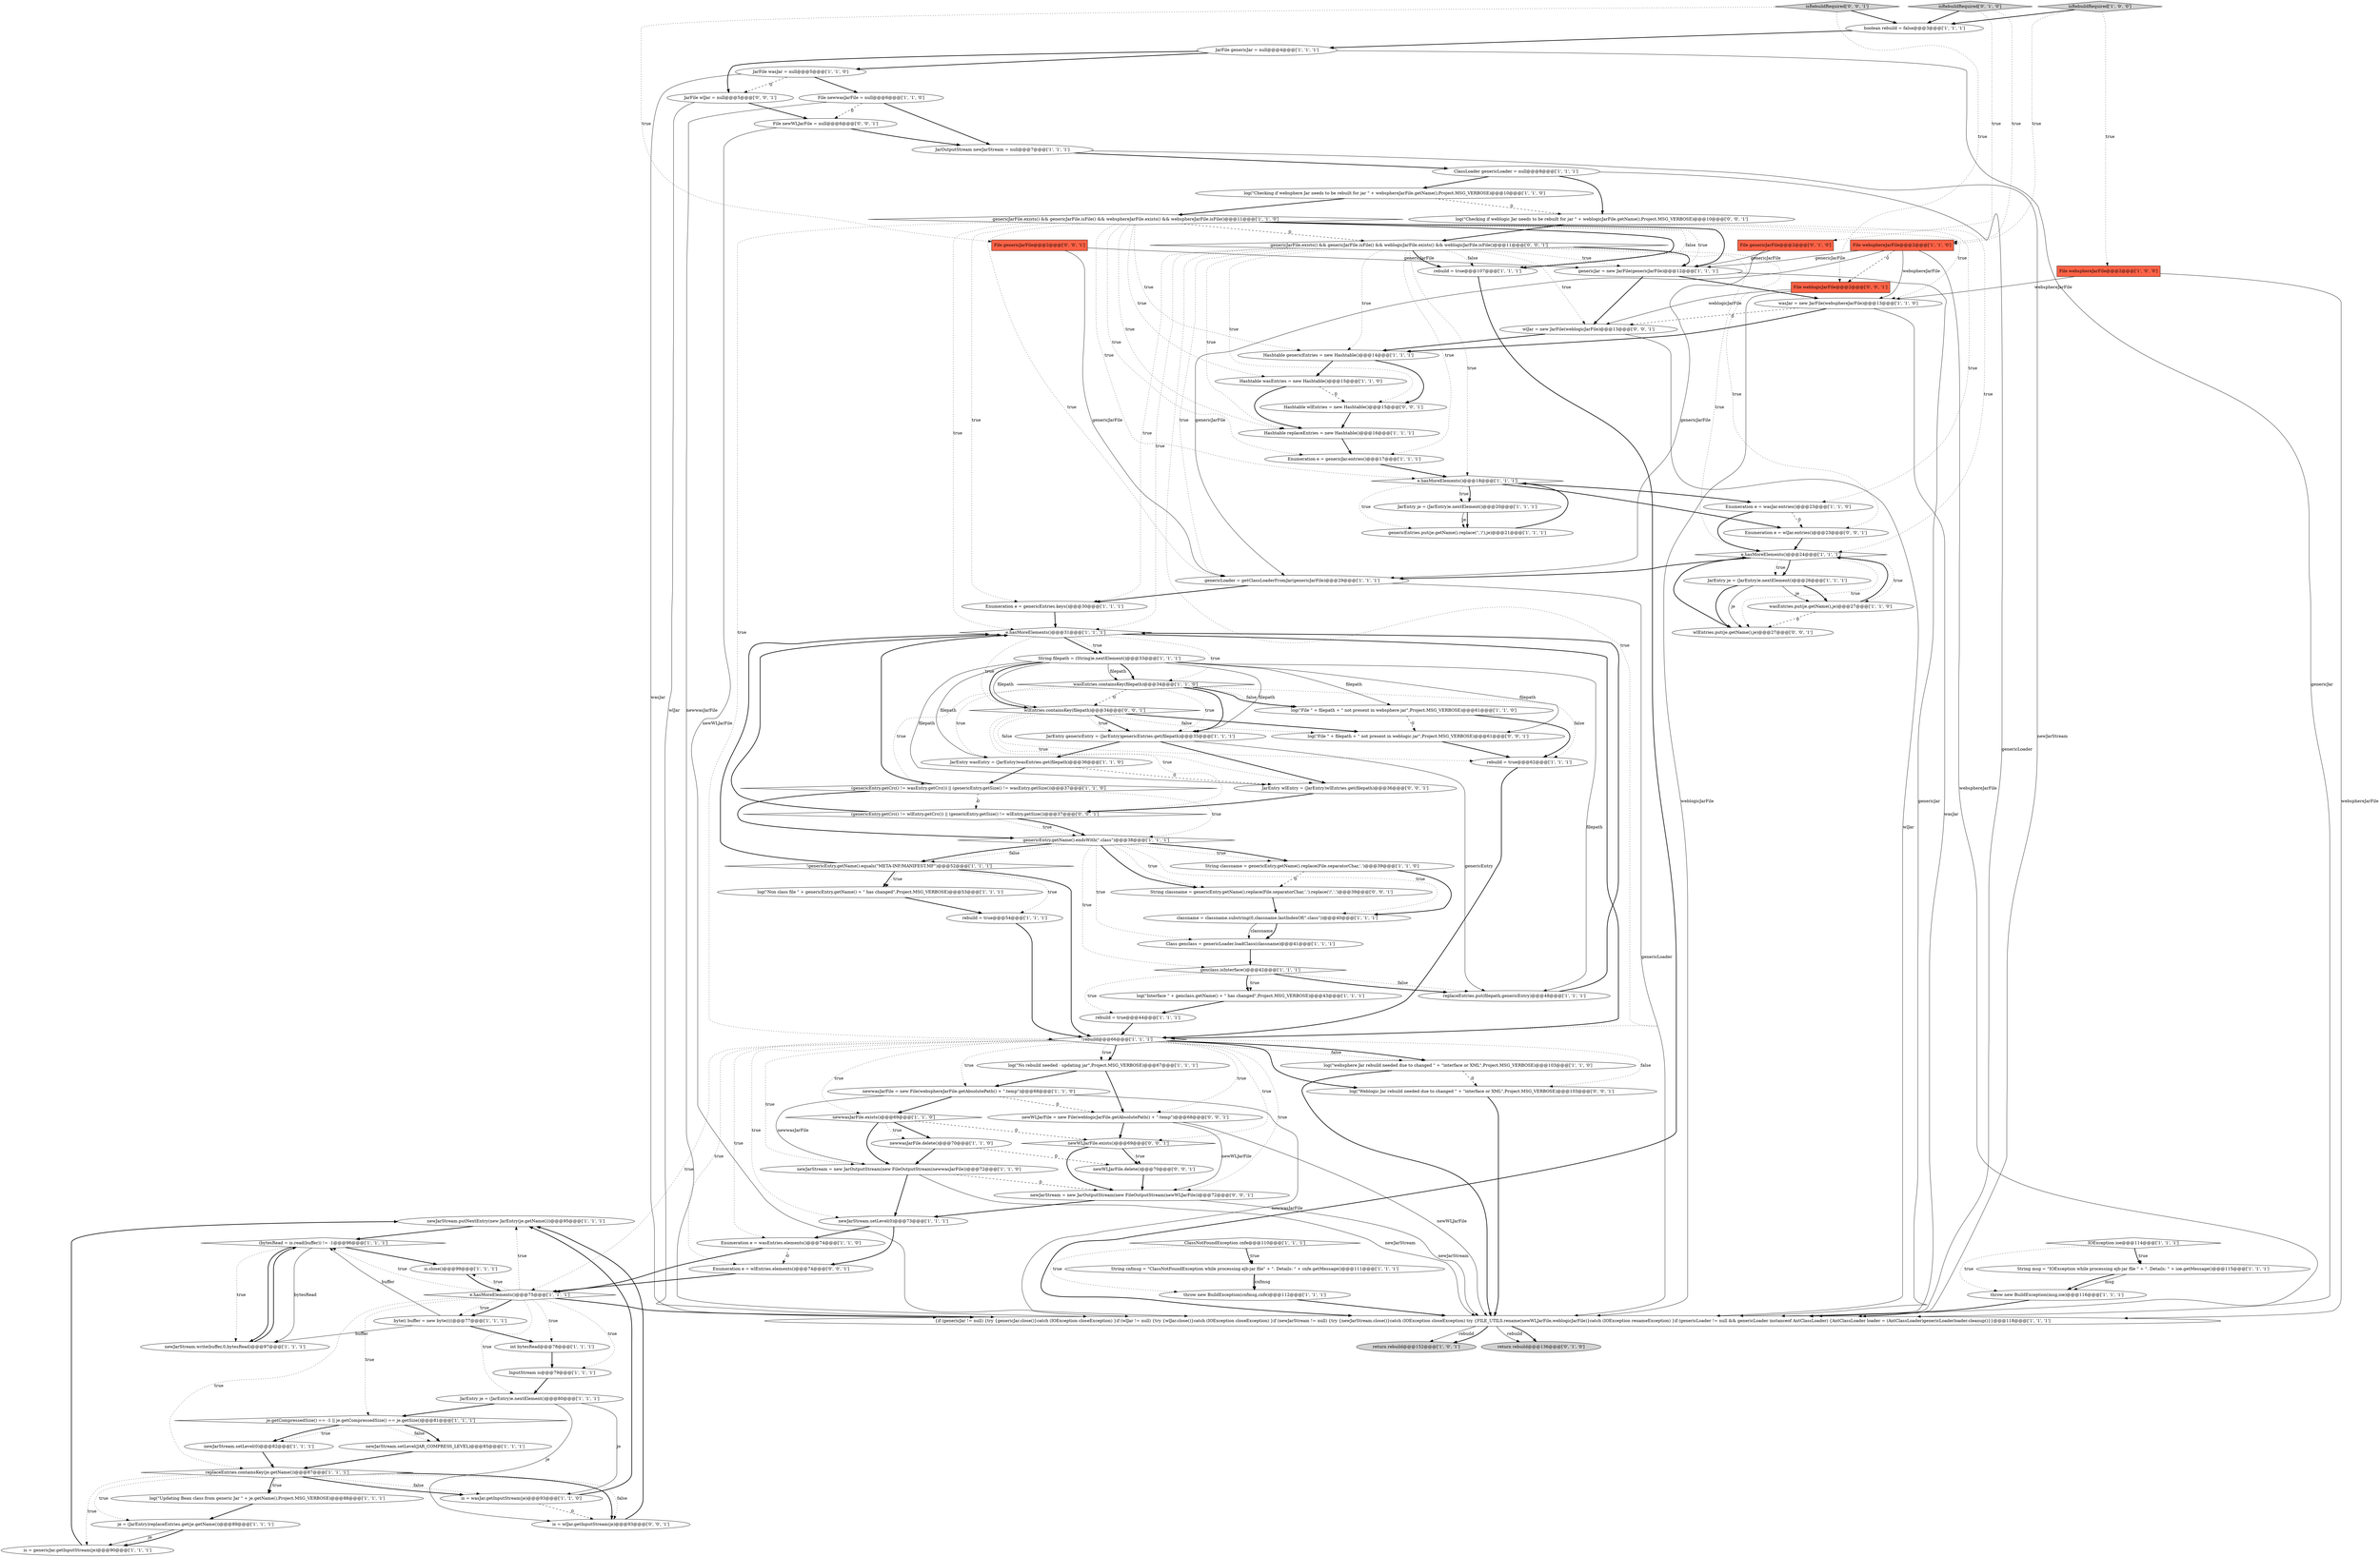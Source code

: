 digraph {
60 [style = filled, label = "newJarStream.putNextEntry(new JarEntry(je.getName()))@@@95@@@['1', '1', '1']", fillcolor = white, shape = ellipse image = "AAA0AAABBB1BBB"];
47 [style = filled, label = "Class genclass = genericLoader.loadClass(classname)@@@41@@@['1', '1', '1']", fillcolor = white, shape = ellipse image = "AAA0AAABBB1BBB"];
39 [style = filled, label = "je.getCompressedSize() == -1 || je.getCompressedSize() == je.getSize()@@@81@@@['1', '1', '1']", fillcolor = white, shape = diamond image = "AAA0AAABBB1BBB"];
72 [style = filled, label = "String msg = \"IOException while processing ejb-jar file \" + \". Details: \" + ioe.getMessage()@@@115@@@['1', '1', '1']", fillcolor = white, shape = ellipse image = "AAA0AAABBB1BBB"];
98 [style = filled, label = "JarEntry wlEntry = (JarEntry)wlEntries.get(filepath)@@@36@@@['0', '0', '1']", fillcolor = white, shape = ellipse image = "AAA0AAABBB3BBB"];
38 [style = filled, label = "e.hasMoreElements()@@@31@@@['1', '1', '1']", fillcolor = white, shape = diamond image = "AAA0AAABBB1BBB"];
73 [style = filled, label = "throw new BuildException(msg,ioe)@@@116@@@['1', '1', '1']", fillcolor = white, shape = ellipse image = "AAA0AAABBB1BBB"];
82 [style = filled, label = "return rebuild@@@136@@@['0', '1', '0']", fillcolor = lightgray, shape = ellipse image = "AAA0AAABBB2BBB"];
27 [style = filled, label = "newwasJarFile = new File(websphereJarFile.getAbsolutePath() + \".temp\")@@@68@@@['1', '1', '0']", fillcolor = white, shape = ellipse image = "AAA0AAABBB1BBB"];
10 [style = filled, label = "log(\"Interface \" + genclass.getName() + \" has changed\",Project.MSG_VERBOSE)@@@43@@@['1', '1', '1']", fillcolor = white, shape = ellipse image = "AAA0AAABBB1BBB"];
17 [style = filled, label = "byte(( buffer = new byte((((@@@77@@@['1', '1', '1']", fillcolor = white, shape = ellipse image = "AAA0AAABBB1BBB"];
104 [style = filled, label = "File weblogicJarFile@@@2@@@['0', '0', '1']", fillcolor = tomato, shape = box image = "AAA0AAABBB3BBB"];
5 [style = filled, label = "log(\"Non class file \" + genericEntry.getName() + \" has changed\",Project.MSG_VERBOSE)@@@53@@@['1', '1', '1']", fillcolor = white, shape = ellipse image = "AAA0AAABBB1BBB"];
23 [style = filled, label = "replaceEntries.containsKey(je.getName())@@@87@@@['1', '1', '1']", fillcolor = white, shape = diamond image = "AAA0AAABBB1BBB"];
91 [style = filled, label = "File newWLJarFile = null@@@6@@@['0', '0', '1']", fillcolor = white, shape = ellipse image = "AAA0AAABBB3BBB"];
8 [style = filled, label = "is = wasJar.getInputStream(je)@@@93@@@['1', '1', '0']", fillcolor = white, shape = ellipse image = "AAA0AAABBB1BBB"];
9 [style = filled, label = "JarEntry je = (JarEntry)e.nextElement()@@@20@@@['1', '1', '1']", fillcolor = white, shape = ellipse image = "AAA0AAABBB1BBB"];
74 [style = filled, label = "ClassLoader genericLoader = null@@@8@@@['1', '1', '1']", fillcolor = white, shape = ellipse image = "AAA0AAABBB1BBB"];
68 [style = filled, label = "is.close()@@@99@@@['1', '1', '1']", fillcolor = white, shape = ellipse image = "AAA0AAABBB1BBB"];
80 [style = filled, label = "File genericJarFile@@@2@@@['0', '1', '0']", fillcolor = tomato, shape = box image = "AAA0AAABBB2BBB"];
97 [style = filled, label = "wlJar = new JarFile(weblogicJarFile)@@@13@@@['0', '0', '1']", fillcolor = white, shape = ellipse image = "AAA0AAABBB3BBB"];
34 [style = filled, label = "Hashtable wasEntries = new Hashtable()@@@15@@@['1', '1', '0']", fillcolor = white, shape = ellipse image = "AAA0AAABBB1BBB"];
28 [style = filled, label = "return rebuild@@@152@@@['1', '0', '1']", fillcolor = lightgray, shape = ellipse image = "AAA0AAABBB1BBB"];
29 [style = filled, label = "JarEntry wasEntry = (JarEntry)wasEntries.get(filepath)@@@36@@@['1', '1', '0']", fillcolor = white, shape = ellipse image = "AAA0AAABBB1BBB"];
11 [style = filled, label = "rebuild = true@@@54@@@['1', '1', '1']", fillcolor = white, shape = ellipse image = "AAA0AAABBB1BBB"];
13 [style = filled, label = "File websphereJarFile@@@2@@@['1', '0', '0']", fillcolor = tomato, shape = box image = "AAA0AAABBB1BBB"];
25 [style = filled, label = "wasEntries.containsKey(filepath)@@@34@@@['1', '1', '0']", fillcolor = white, shape = diamond image = "AAA0AAABBB1BBB"];
85 [style = filled, label = "is = wlJar.getInputStream(je)@@@93@@@['0', '0', '1']", fillcolor = white, shape = ellipse image = "AAA0AAABBB3BBB"];
77 [style = filled, label = "isRebuildRequired['1', '0', '0']", fillcolor = lightgray, shape = diamond image = "AAA0AAABBB1BBB"];
7 [style = filled, label = "newwasJarFile.delete()@@@70@@@['1', '1', '0']", fillcolor = white, shape = ellipse image = "AAA0AAABBB1BBB"];
84 [style = filled, label = "log(\"Checking if weblogic Jar needs to be rebuilt for jar \" + weblogicJarFile.getName(),Project.MSG_VERBOSE)@@@10@@@['0', '0', '1']", fillcolor = white, shape = ellipse image = "AAA0AAABBB3BBB"];
36 [style = filled, label = "File websphereJarFile@@@2@@@['1', '1', '0']", fillcolor = tomato, shape = box image = "AAA0AAABBB1BBB"];
51 [style = filled, label = "!rebuild@@@66@@@['1', '1', '1']", fillcolor = white, shape = diamond image = "AAA0AAABBB1BBB"];
53 [style = filled, label = "IOException ioe@@@114@@@['1', '1', '1']", fillcolor = white, shape = diamond image = "AAA0AAABBB1BBB"];
61 [style = filled, label = "rebuild = true@@@107@@@['1', '1', '1']", fillcolor = white, shape = ellipse image = "AAA0AAABBB1BBB"];
33 [style = filled, label = "int bytesRead@@@78@@@['1', '1', '1']", fillcolor = white, shape = ellipse image = "AAA0AAABBB1BBB"];
40 [style = filled, label = "log(\"Updating Bean class from generic Jar \" + je.getName(),Project.MSG_VERBOSE)@@@88@@@['1', '1', '1']", fillcolor = white, shape = ellipse image = "AAA0AAABBB1BBB"];
95 [style = filled, label = "isRebuildRequired['0', '0', '1']", fillcolor = lightgray, shape = diamond image = "AAA0AAABBB3BBB"];
15 [style = filled, label = "je = (JarEntry)replaceEntries.get(je.getName())@@@89@@@['1', '1', '1']", fillcolor = white, shape = ellipse image = "AAA0AAABBB1BBB"];
35 [style = filled, label = "newJarStream = new JarOutputStream(new FileOutputStream(newwasJarFile))@@@72@@@['1', '1', '0']", fillcolor = white, shape = ellipse image = "AAA0AAABBB1BBB"];
46 [style = filled, label = "newJarStream.setLevel(0)@@@82@@@['1', '1', '1']", fillcolor = white, shape = ellipse image = "AAA0AAABBB1BBB"];
6 [style = filled, label = "newwasJarFile.exists()@@@69@@@['1', '1', '0']", fillcolor = white, shape = diamond image = "AAA0AAABBB1BBB"];
52 [style = filled, label = "File newwasJarFile = null@@@6@@@['1', '1', '0']", fillcolor = white, shape = ellipse image = "AAA0AAABBB1BBB"];
48 [style = filled, label = "replaceEntries.put(filepath,genericEntry)@@@48@@@['1', '1', '1']", fillcolor = white, shape = ellipse image = "AAA0AAABBB1BBB"];
50 [style = filled, label = "genericLoader = getClassLoaderFromJar(genericJarFile)@@@29@@@['1', '1', '1']", fillcolor = white, shape = ellipse image = "AAA0AAABBB1BBB"];
56 [style = filled, label = "newJarStream.setLevel(JAR_COMPRESS_LEVEL)@@@85@@@['1', '1', '1']", fillcolor = white, shape = ellipse image = "AAA0AAABBB1BBB"];
81 [style = filled, label = "isRebuildRequired['0', '1', '0']", fillcolor = lightgray, shape = diamond image = "AAA0AAABBB2BBB"];
2 [style = filled, label = "JarEntry je = (JarEntry)e.nextElement()@@@80@@@['1', '1', '1']", fillcolor = white, shape = ellipse image = "AAA0AAABBB1BBB"];
42 [style = filled, label = "genericJar = new JarFile(genericJarFile)@@@12@@@['1', '1', '1']", fillcolor = white, shape = ellipse image = "AAA0AAABBB1BBB"];
101 [style = filled, label = "log(\"File \" + filepath + \" not present in weblogic jar\",Project.MSG_VERBOSE)@@@61@@@['0', '0', '1']", fillcolor = white, shape = ellipse image = "AAA0AAABBB3BBB"];
103 [style = filled, label = "newWLJarFile = new File(weblogicJarFile.getAbsolutePath() + \".temp\")@@@68@@@['0', '0', '1']", fillcolor = white, shape = ellipse image = "AAA0AAABBB3BBB"];
62 [style = filled, label = "ClassNotFoundException cnfe@@@110@@@['1', '1', '1']", fillcolor = white, shape = diamond image = "AAA0AAABBB1BBB"];
90 [style = filled, label = "String classname = genericEntry.getName().replace(File.separatorChar,'.').replace('/','.')@@@39@@@['0', '0', '1']", fillcolor = white, shape = ellipse image = "AAA0AAABBB3BBB"];
3 [style = filled, label = "Enumeration e = genericJar.entries()@@@17@@@['1', '1', '1']", fillcolor = white, shape = ellipse image = "AAA0AAABBB1BBB"];
70 [style = filled, label = "newJarStream.setLevel(0)@@@73@@@['1', '1', '1']", fillcolor = white, shape = ellipse image = "AAA0AAABBB1BBB"];
43 [style = filled, label = "Hashtable replaceEntries = new Hashtable()@@@16@@@['1', '1', '1']", fillcolor = white, shape = ellipse image = "AAA0AAABBB1BBB"];
78 [style = filled, label = "genericEntries.put(je.getName().replace('\','/'),je)@@@21@@@['1', '1', '1']", fillcolor = white, shape = ellipse image = "AAA0AAABBB1BBB"];
37 [style = filled, label = "genclass.isInterface()@@@42@@@['1', '1', '1']", fillcolor = white, shape = diamond image = "AAA0AAABBB1BBB"];
30 [style = filled, label = "newJarStream.write(buffer,0,bytesRead)@@@97@@@['1', '1', '1']", fillcolor = white, shape = ellipse image = "AAA0AAABBB1BBB"];
71 [style = filled, label = "String cnfmsg = \"ClassNotFoundException while processing ejb-jar file\" + \". Details: \" + cnfe.getMessage()@@@111@@@['1', '1', '1']", fillcolor = white, shape = ellipse image = "AAA0AAABBB1BBB"];
67 [style = filled, label = "JarFile genericJar = null@@@4@@@['1', '1', '1']", fillcolor = white, shape = ellipse image = "AAA0AAABBB1BBB"];
88 [style = filled, label = "Enumeration e = wlJar.entries()@@@23@@@['0', '0', '1']", fillcolor = white, shape = ellipse image = "AAA0AAABBB3BBB"];
49 [style = filled, label = "is = genericJar.getInputStream(je)@@@90@@@['1', '1', '1']", fillcolor = white, shape = ellipse image = "AAA0AAABBB1BBB"];
59 [style = filled, label = "Enumeration e = wasEntries.elements()@@@74@@@['1', '1', '0']", fillcolor = white, shape = ellipse image = "AAA0AAABBB1BBB"];
31 [style = filled, label = "log(\"websphere Jar rebuild needed due to changed \" + \"interface or XML\",Project.MSG_VERBOSE)@@@103@@@['1', '1', '0']", fillcolor = white, shape = ellipse image = "AAA0AAABBB1BBB"];
58 [style = filled, label = "JarEntry genericEntry = (JarEntry)genericEntries.get(filepath)@@@35@@@['1', '1', '1']", fillcolor = white, shape = ellipse image = "AAA0AAABBB1BBB"];
75 [style = filled, label = "log(\"No rebuild needed - updating jar\",Project.MSG_VERBOSE)@@@67@@@['1', '1', '1']", fillcolor = white, shape = ellipse image = "AAA0AAABBB1BBB"];
66 [style = filled, label = "JarOutputStream newJarStream = null@@@7@@@['1', '1', '1']", fillcolor = white, shape = ellipse image = "AAA0AAABBB1BBB"];
63 [style = filled, label = "JarFile wasJar = null@@@5@@@['1', '1', '0']", fillcolor = white, shape = ellipse image = "AAA0AAABBB1BBB"];
87 [style = filled, label = "newWLJarFile.delete()@@@70@@@['0', '0', '1']", fillcolor = white, shape = ellipse image = "AAA0AAABBB3BBB"];
105 [style = filled, label = "newJarStream = new JarOutputStream(new FileOutputStream(newWLJarFile))@@@72@@@['0', '0', '1']", fillcolor = white, shape = ellipse image = "AAA0AAABBB3BBB"];
92 [style = filled, label = "JarFile wlJar = null@@@5@@@['0', '0', '1']", fillcolor = white, shape = ellipse image = "AAA0AAABBB3BBB"];
20 [style = filled, label = "throw new BuildException(cnfmsg,cnfe)@@@112@@@['1', '1', '1']", fillcolor = white, shape = ellipse image = "AAA0AAABBB1BBB"];
64 [style = filled, label = "genericEntry.getName().endsWith(\".class\")@@@38@@@['1', '1', '1']", fillcolor = white, shape = diamond image = "AAA0AAABBB1BBB"];
32 [style = filled, label = "e.hasMoreElements()@@@75@@@['1', '1', '1']", fillcolor = white, shape = diamond image = "AAA0AAABBB1BBB"];
94 [style = filled, label = "File genericJarFile@@@2@@@['0', '0', '1']", fillcolor = tomato, shape = box image = "AAA0AAABBB3BBB"];
19 [style = filled, label = "(bytesRead = is.read(buffer)) != -1@@@96@@@['1', '1', '1']", fillcolor = white, shape = diamond image = "AAA0AAABBB1BBB"];
12 [style = filled, label = "boolean rebuild = false@@@3@@@['1', '1', '1']", fillcolor = white, shape = ellipse image = "AAA0AAABBB1BBB"];
4 [style = filled, label = "String classname = genericEntry.getName().replace(File.separatorChar,'.')@@@39@@@['1', '1', '0']", fillcolor = white, shape = ellipse image = "AAA0AAABBB1BBB"];
86 [style = filled, label = "Hashtable wlEntries = new Hashtable()@@@15@@@['0', '0', '1']", fillcolor = white, shape = ellipse image = "AAA0AAABBB3BBB"];
14 [style = filled, label = "String filepath = (String)e.nextElement()@@@33@@@['1', '1', '1']", fillcolor = white, shape = ellipse image = "AAA0AAABBB1BBB"];
99 [style = filled, label = "log(\"Weblogic Jar rebuild needed due to changed \" + \"interface or XML\",Project.MSG_VERBOSE)@@@103@@@['0', '0', '1']", fillcolor = white, shape = ellipse image = "AAA0AAABBB3BBB"];
21 [style = filled, label = "classname = classname.substring(0,classname.lastIndexOf(\".class\"))@@@40@@@['1', '1', '1']", fillcolor = white, shape = ellipse image = "AAA0AAABBB1BBB"];
76 [style = filled, label = "wasEntries.put(je.getName(),je)@@@27@@@['1', '1', '0']", fillcolor = white, shape = ellipse image = "AAA0AAABBB1BBB"];
1 [style = filled, label = "log(\"Checking if websphere Jar needs to be rebuilt for jar \" + websphereJarFile.getName(),Project.MSG_VERBOSE)@@@10@@@['1', '1', '0']", fillcolor = white, shape = ellipse image = "AAA0AAABBB1BBB"];
41 [style = filled, label = "log(\"File \" + filepath + \" not present in websphere jar\",Project.MSG_VERBOSE)@@@61@@@['1', '1', '0']", fillcolor = white, shape = ellipse image = "AAA0AAABBB1BBB"];
55 [style = filled, label = "(genericEntry.getCrc() != wasEntry.getCrc()) || (genericEntry.getSize() != wasEntry.getSize())@@@37@@@['1', '1', '0']", fillcolor = white, shape = diamond image = "AAA0AAABBB1BBB"];
18 [style = filled, label = "Hashtable genericEntries = new Hashtable()@@@14@@@['1', '1', '1']", fillcolor = white, shape = ellipse image = "AAA0AAABBB1BBB"];
96 [style = filled, label = "newWLJarFile.exists()@@@69@@@['0', '0', '1']", fillcolor = white, shape = diamond image = "AAA0AAABBB3BBB"];
45 [style = filled, label = "rebuild = true@@@62@@@['1', '1', '1']", fillcolor = white, shape = ellipse image = "AAA0AAABBB1BBB"];
100 [style = filled, label = "genericJarFile.exists() && genericJarFile.isFile() && weblogicJarFile.exists() && weblogicJarFile.isFile()@@@11@@@['0', '0', '1']", fillcolor = white, shape = diamond image = "AAA0AAABBB3BBB"];
24 [style = filled, label = "e.hasMoreElements()@@@18@@@['1', '1', '1']", fillcolor = white, shape = diamond image = "AAA0AAABBB1BBB"];
16 [style = filled, label = "e.hasMoreElements()@@@24@@@['1', '1', '1']", fillcolor = white, shape = diamond image = "AAA0AAABBB1BBB"];
83 [style = filled, label = "wlEntries.containsKey(filepath)@@@34@@@['0', '0', '1']", fillcolor = white, shape = diamond image = "AAA0AAABBB3BBB"];
79 [style = filled, label = "rebuild = true@@@44@@@['1', '1', '1']", fillcolor = white, shape = ellipse image = "AAA0AAABBB1BBB"];
26 [style = filled, label = "!genericEntry.getName().equals(\"META-INF/MANIFEST.MF\")@@@52@@@['1', '1', '1']", fillcolor = white, shape = diamond image = "AAA0AAABBB1BBB"];
93 [style = filled, label = "Enumeration e = wlEntries.elements()@@@74@@@['0', '0', '1']", fillcolor = white, shape = ellipse image = "AAA0AAABBB3BBB"];
22 [style = filled, label = "Enumeration e = genericEntries.keys()@@@30@@@['1', '1', '1']", fillcolor = white, shape = ellipse image = "AAA0AAABBB1BBB"];
89 [style = filled, label = "wlEntries.put(je.getName(),je)@@@27@@@['0', '0', '1']", fillcolor = white, shape = ellipse image = "AAA0AAABBB3BBB"];
57 [style = filled, label = "{if (genericJar != null) {try {genericJar.close()}catch (IOException closeException) }if (wlJar != null) {try {wlJar.close()}catch (IOException closeException) }if (newJarStream != null) {try {newJarStream.close()}catch (IOException closeException) try {FILE_UTILS.rename(newWLJarFile,weblogicJarFile)}catch (IOException renameException) }if (genericLoader != null && genericLoader instanceof AntClassLoader) {AntClassLoader loader = (AntClassLoader)genericLoaderloader.cleanup()}}@@@118@@@['1', '1', '1']", fillcolor = white, shape = ellipse image = "AAA0AAABBB1BBB"];
65 [style = filled, label = "InputStream is@@@79@@@['1', '1', '1']", fillcolor = white, shape = ellipse image = "AAA0AAABBB1BBB"];
0 [style = filled, label = "genericJarFile.exists() && genericJarFile.isFile() && websphereJarFile.exists() && websphereJarFile.isFile()@@@11@@@['1', '1', '0']", fillcolor = white, shape = diamond image = "AAA0AAABBB1BBB"];
69 [style = filled, label = "JarEntry je = (JarEntry)e.nextElement()@@@26@@@['1', '1', '1']", fillcolor = white, shape = ellipse image = "AAA0AAABBB1BBB"];
44 [style = filled, label = "Enumeration e = wasJar.entries()@@@23@@@['1', '1', '0']", fillcolor = white, shape = ellipse image = "AAA0AAABBB1BBB"];
54 [style = filled, label = "wasJar = new JarFile(websphereJarFile)@@@13@@@['1', '1', '0']", fillcolor = white, shape = ellipse image = "AAA0AAABBB1BBB"];
102 [style = filled, label = "(genericEntry.getCrc() != wlEntry.getCrc()) || (genericEntry.getSize() != wlEntry.getSize())@@@37@@@['0', '0', '1']", fillcolor = white, shape = diamond image = "AAA0AAABBB3BBB"];
94->42 [style = solid, label="genericJarFile"];
58->98 [style = bold, label=""];
17->19 [style = solid, label="buffer"];
64->26 [style = dotted, label="false"];
14->25 [style = bold, label=""];
20->57 [style = bold, label=""];
6->35 [style = bold, label=""];
69->76 [style = bold, label=""];
86->43 [style = bold, label=""];
38->14 [style = dotted, label="true"];
50->22 [style = bold, label=""];
51->103 [style = dotted, label="true"];
19->30 [style = solid, label="bytesRead"];
14->101 [style = solid, label="filepath"];
36->50 [style = solid, label="genericJarFile"];
74->57 [style = solid, label="genericLoader"];
3->24 [style = bold, label=""];
76->16 [style = bold, label=""];
0->54 [style = dotted, label="true"];
38->51 [style = bold, label=""];
80->50 [style = solid, label="genericJarFile"];
69->89 [style = bold, label=""];
100->86 [style = dotted, label="true"];
100->22 [style = dotted, label="true"];
64->90 [style = dotted, label="true"];
51->96 [style = dotted, label="true"];
92->57 [style = solid, label="wlJar"];
7->35 [style = bold, label=""];
40->15 [style = bold, label=""];
71->20 [style = bold, label=""];
61->57 [style = bold, label=""];
77->12 [style = bold, label=""];
47->37 [style = bold, label=""];
1->84 [style = dashed, label="0"];
25->83 [style = dashed, label="0"];
25->29 [style = dotted, label="true"];
64->4 [style = dotted, label="true"];
62->71 [style = dotted, label="true"];
58->48 [style = solid, label="genericEntry"];
16->69 [style = bold, label=""];
26->51 [style = bold, label=""];
96->87 [style = bold, label=""];
14->41 [style = solid, label="filepath"];
70->93 [style = bold, label=""];
100->24 [style = dotted, label="true"];
43->3 [style = bold, label=""];
51->31 [style = dotted, label="false"];
79->51 [style = bold, label=""];
66->57 [style = solid, label="newJarStream"];
103->105 [style = solid, label="newWLJarFile"];
14->83 [style = solid, label="filepath"];
83->101 [style = dotted, label="false"];
9->78 [style = bold, label=""];
37->48 [style = bold, label=""];
72->73 [style = bold, label=""];
21->47 [style = solid, label="classname"];
25->58 [style = bold, label=""];
0->34 [style = dotted, label="true"];
0->24 [style = dotted, label="true"];
25->45 [style = dotted, label="false"];
64->21 [style = dotted, label="true"];
39->46 [style = dotted, label="true"];
51->93 [style = dotted, label="true"];
96->87 [style = dotted, label="true"];
10->79 [style = bold, label=""];
36->54 [style = solid, label="websphereJarFile"];
97->18 [style = bold, label=""];
41->45 [style = bold, label=""];
32->17 [style = dotted, label="true"];
23->15 [style = dotted, label="true"];
62->20 [style = dotted, label="true"];
0->3 [style = dotted, label="true"];
6->96 [style = dashed, label="0"];
55->64 [style = bold, label=""];
29->98 [style = dashed, label="0"];
83->58 [style = bold, label=""];
17->30 [style = solid, label="buffer"];
13->57 [style = solid, label="websphereJarFile"];
15->49 [style = solid, label="je"];
0->38 [style = dotted, label="true"];
36->57 [style = solid, label="websphereJarFile"];
35->105 [style = dashed, label="0"];
103->57 [style = solid, label="newWLJarFile"];
95->104 [style = dotted, label="true"];
100->38 [style = dotted, label="true"];
11->51 [style = bold, label=""];
0->44 [style = dotted, label="true"];
51->70 [style = dotted, label="true"];
42->57 [style = solid, label="genericJar"];
27->103 [style = dashed, label="0"];
78->24 [style = bold, label=""];
68->32 [style = bold, label=""];
0->43 [style = dotted, label="true"];
32->60 [style = dotted, label="true"];
27->35 [style = solid, label="newwasJarFile"];
59->32 [style = bold, label=""];
0->42 [style = bold, label=""];
32->2 [style = dotted, label="true"];
24->44 [style = bold, label=""];
23->85 [style = bold, label=""];
83->98 [style = dotted, label="true"];
4->21 [style = bold, label=""];
18->86 [style = bold, label=""];
88->16 [style = bold, label=""];
0->42 [style = dotted, label="true"];
55->38 [style = bold, label=""];
1->0 [style = bold, label=""];
59->93 [style = dashed, label="0"];
23->8 [style = bold, label=""];
54->97 [style = dashed, label="0"];
9->78 [style = solid, label="je"];
51->75 [style = bold, label=""];
100->42 [style = bold, label=""];
37->79 [style = dotted, label="true"];
53->72 [style = dotted, label="true"];
52->57 [style = solid, label="newwasJarFile"];
36->42 [style = solid, label="genericJarFile"];
23->40 [style = dotted, label="true"];
2->39 [style = bold, label=""];
91->66 [style = bold, label=""];
75->103 [style = bold, label=""];
22->38 [style = bold, label=""];
30->19 [style = bold, label=""];
85->60 [style = bold, label=""];
16->69 [style = dotted, label="true"];
16->76 [style = dotted, label="true"];
70->59 [style = bold, label=""];
77->13 [style = dotted, label="true"];
44->16 [style = bold, label=""];
31->57 [style = bold, label=""];
100->61 [style = bold, label=""];
0->61 [style = dotted, label="false"];
65->2 [style = bold, label=""];
0->50 [style = dotted, label="true"];
24->88 [style = bold, label=""];
90->21 [style = bold, label=""];
94->50 [style = solid, label="genericJarFile"];
56->23 [style = bold, label=""];
102->38 [style = bold, label=""];
6->7 [style = dotted, label="true"];
0->51 [style = dotted, label="true"];
60->19 [style = bold, label=""];
5->11 [style = bold, label=""];
99->57 [style = bold, label=""];
51->105 [style = dotted, label="true"];
33->65 [style = bold, label=""];
103->96 [style = bold, label=""];
6->7 [style = bold, label=""];
25->55 [style = dotted, label="true"];
16->89 [style = dotted, label="true"];
51->99 [style = dotted, label="false"];
32->17 [style = bold, label=""];
81->36 [style = dotted, label="true"];
14->29 [style = solid, label="filepath"];
51->27 [style = dotted, label="true"];
2->8 [style = solid, label="je"];
25->41 [style = dotted, label="false"];
21->47 [style = bold, label=""];
102->64 [style = dotted, label="true"];
81->80 [style = dotted, label="true"];
27->57 [style = solid, label="newwasJarFile"];
69->89 [style = solid, label="je"];
63->92 [style = dashed, label="0"];
39->46 [style = bold, label=""];
44->88 [style = dashed, label="0"];
71->20 [style = solid, label="cnfmsg"];
0->18 [style = dotted, label="true"];
100->88 [style = dotted, label="true"];
102->64 [style = bold, label=""];
37->10 [style = bold, label=""];
45->51 [style = bold, label=""];
100->16 [style = dotted, label="true"];
18->34 [style = bold, label=""];
25->41 [style = bold, label=""];
42->97 [style = bold, label=""];
89->16 [style = bold, label=""];
74->84 [style = bold, label=""];
64->90 [style = bold, label=""];
51->99 [style = bold, label=""];
100->18 [style = dotted, label="true"];
52->66 [style = bold, label=""];
41->101 [style = dashed, label="0"];
19->68 [style = bold, label=""];
32->65 [style = dotted, label="true"];
54->57 [style = solid, label="wasJar"];
14->58 [style = solid, label="filepath"];
80->42 [style = solid, label="genericJarFile"];
72->73 [style = solid, label="msg"];
32->57 [style = bold, label=""];
73->57 [style = bold, label=""];
24->78 [style = dotted, label="true"];
50->57 [style = solid, label="genericLoader"];
38->25 [style = dotted, label="true"];
19->30 [style = dotted, label="true"];
87->105 [style = bold, label=""];
32->33 [style = dotted, label="true"];
63->57 [style = solid, label="wasJar"];
77->36 [style = dotted, label="true"];
104->57 [style = solid, label="weblogicJarFile"];
16->50 [style = bold, label=""];
55->102 [style = dashed, label="0"];
29->55 [style = bold, label=""];
91->57 [style = solid, label="newWLJarFile"];
55->64 [style = dotted, label="true"];
38->83 [style = dotted, label="true"];
92->91 [style = bold, label=""];
67->63 [style = bold, label=""];
14->83 [style = bold, label=""];
0->61 [style = bold, label=""];
93->32 [style = bold, label=""];
23->85 [style = dotted, label="false"];
63->52 [style = bold, label=""];
53->72 [style = bold, label=""];
49->60 [style = bold, label=""];
84->100 [style = bold, label=""];
100->43 [style = dotted, label="true"];
32->68 [style = dotted, label="true"];
98->102 [style = bold, label=""];
67->57 [style = solid, label="genericJar"];
95->94 [style = dotted, label="true"];
0->16 [style = dotted, label="true"];
57->82 [style = bold, label=""];
83->101 [style = bold, label=""];
26->11 [style = dotted, label="true"];
64->4 [style = bold, label=""];
34->43 [style = bold, label=""];
64->47 [style = dotted, label="true"];
46->23 [style = bold, label=""];
24->9 [style = bold, label=""];
51->6 [style = dotted, label="true"];
67->92 [style = bold, label=""];
51->59 [style = dotted, label="true"];
35->70 [style = bold, label=""];
105->70 [style = bold, label=""];
37->10 [style = dotted, label="true"];
53->73 [style = dotted, label="true"];
15->49 [style = bold, label=""];
4->90 [style = dashed, label="0"];
100->42 [style = dotted, label="true"];
7->87 [style = dashed, label="0"];
83->58 [style = dotted, label="true"];
83->102 [style = dotted, label="true"];
14->25 [style = solid, label="filepath"];
57->28 [style = solid, label="rebuild"];
37->48 [style = dotted, label="false"];
76->89 [style = dashed, label="0"];
32->39 [style = dotted, label="true"];
69->76 [style = solid, label="je"];
39->56 [style = dotted, label="false"];
57->28 [style = bold, label=""];
14->48 [style = solid, label="filepath"];
26->5 [style = bold, label=""];
32->23 [style = dotted, label="true"];
52->91 [style = dashed, label="0"];
66->74 [style = bold, label=""];
14->98 [style = solid, label="filepath"];
8->60 [style = bold, label=""];
35->57 [style = solid, label="newJarStream"];
24->9 [style = dotted, label="true"];
25->58 [style = dotted, label="true"];
105->57 [style = solid, label="newJarStream"];
17->33 [style = bold, label=""];
83->45 [style = dotted, label="false"];
101->45 [style = bold, label=""];
0->100 [style = dashed, label="0"];
27->6 [style = bold, label=""];
34->86 [style = dashed, label="0"];
38->14 [style = bold, label=""];
23->8 [style = dotted, label="false"];
0->22 [style = dotted, label="true"];
26->38 [style = bold, label=""];
97->57 [style = solid, label="wlJar"];
64->26 [style = bold, label=""];
23->49 [style = dotted, label="true"];
13->54 [style = solid, label="websphereJarFile"];
54->18 [style = bold, label=""];
48->38 [style = bold, label=""];
62->71 [style = bold, label=""];
58->29 [style = bold, label=""];
31->99 [style = dashed, label="0"];
23->40 [style = bold, label=""];
51->35 [style = dotted, label="true"];
96->105 [style = bold, label=""];
51->75 [style = dotted, label="true"];
39->56 [style = bold, label=""];
57->82 [style = solid, label="rebuild"];
36->104 [style = dashed, label="0"];
64->37 [style = dotted, label="true"];
74->1 [style = bold, label=""];
100->3 [style = dotted, label="true"];
2->85 [style = solid, label="je"];
100->51 [style = dotted, label="true"];
95->12 [style = bold, label=""];
100->61 [style = dotted, label="false"];
51->31 [style = bold, label=""];
8->85 [style = dashed, label="0"];
104->97 [style = solid, label="weblogicJarFile"];
42->54 [style = bold, label=""];
100->97 [style = dotted, label="true"];
100->50 [style = dotted, label="true"];
81->12 [style = bold, label=""];
75->27 [style = bold, label=""];
26->5 [style = dotted, label="true"];
51->32 [style = dotted, label="true"];
32->19 [style = dotted, label="true"];
12->67 [style = bold, label=""];
19->30 [style = bold, label=""];
}

